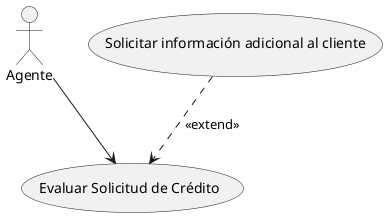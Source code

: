 @startuml
:Agente: --> (Evaluar Solicitud de Crédito)
(Solicitar información adicional al cliente) ..> (Evaluar Solicitud de Crédito) : <<extend>>
@enduml